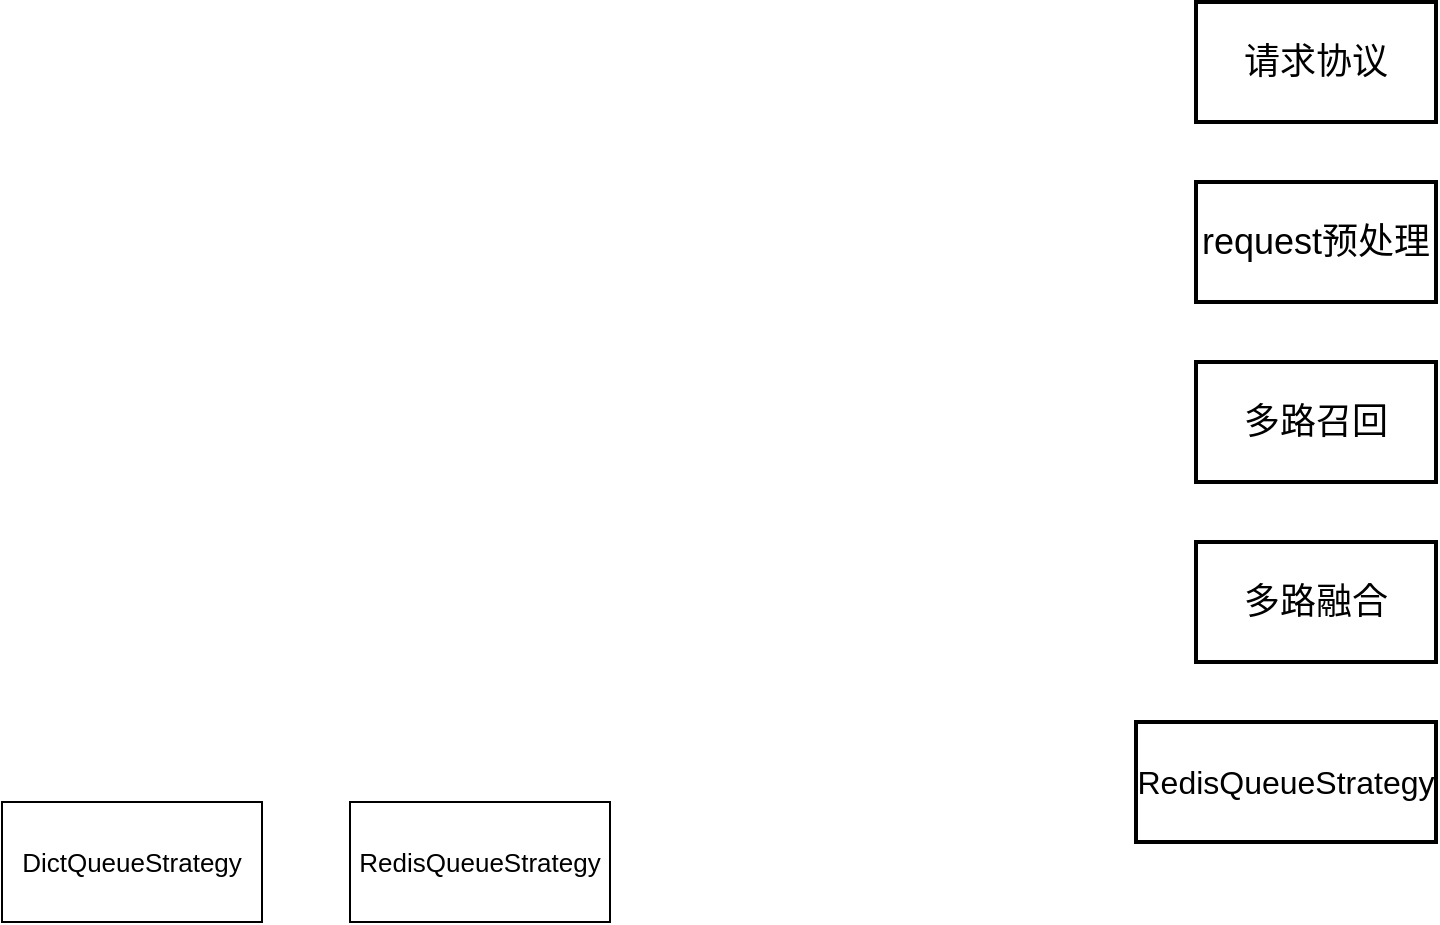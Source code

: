 <mxfile version="21.6.6" type="github">
  <diagram name="第 1 页" id="PQbubEj_4KLe9oqrwpNI">
    <mxGraphModel dx="989" dy="545" grid="1" gridSize="10" guides="1" tooltips="1" connect="1" arrows="1" fold="1" page="1" pageScale="1" pageWidth="827" pageHeight="1169" math="0" shadow="0">
      <root>
        <mxCell id="0" />
        <mxCell id="1" parent="0" />
        <mxCell id="LfMepDD0R_to_-wLiITT-1" value="&lt;font style=&quot;font-size: 13px;&quot;&gt;DictQueueStrategy&lt;/font&gt;" style="rounded=0;whiteSpace=wrap;html=1;strokeWidth=1;" vertex="1" parent="1">
          <mxGeometry x="110" y="430" width="130" height="60" as="geometry" />
        </mxCell>
        <mxCell id="LfMepDD0R_to_-wLiITT-2" value="&lt;span style=&quot;font-size: 18px;&quot;&gt;request预处理&lt;/span&gt;" style="rounded=0;whiteSpace=wrap;html=1;strokeWidth=2;" vertex="1" parent="1">
          <mxGeometry x="707" y="120" width="120" height="60" as="geometry" />
        </mxCell>
        <mxCell id="LfMepDD0R_to_-wLiITT-3" value="&lt;span style=&quot;font-size: 18px;&quot;&gt;请求协议&lt;/span&gt;" style="rounded=0;whiteSpace=wrap;html=1;strokeWidth=2;" vertex="1" parent="1">
          <mxGeometry x="707" y="30" width="120" height="60" as="geometry" />
        </mxCell>
        <mxCell id="LfMepDD0R_to_-wLiITT-4" value="&lt;span style=&quot;font-size: 18px;&quot;&gt;多路召回&lt;/span&gt;" style="rounded=0;whiteSpace=wrap;html=1;strokeWidth=2;" vertex="1" parent="1">
          <mxGeometry x="707" y="210" width="120" height="60" as="geometry" />
        </mxCell>
        <mxCell id="LfMepDD0R_to_-wLiITT-5" value="&lt;span style=&quot;font-size: 18px;&quot;&gt;多路融合&lt;/span&gt;" style="rounded=0;whiteSpace=wrap;html=1;strokeWidth=2;" vertex="1" parent="1">
          <mxGeometry x="707" y="300" width="120" height="60" as="geometry" />
        </mxCell>
        <mxCell id="LfMepDD0R_to_-wLiITT-7" value="&lt;font style=&quot;font-size: 16px;&quot;&gt;RedisQueueStrategy&lt;/font&gt;" style="rounded=0;whiteSpace=wrap;html=1;strokeWidth=2;" vertex="1" parent="1">
          <mxGeometry x="677" y="390" width="150" height="60" as="geometry" />
        </mxCell>
        <mxCell id="LfMepDD0R_to_-wLiITT-8" value="&lt;font style=&quot;font-size: 13px;&quot;&gt;RedisQueueStrategy&lt;/font&gt;" style="rounded=0;whiteSpace=wrap;html=1;strokeWidth=1;" vertex="1" parent="1">
          <mxGeometry x="284" y="430" width="130" height="60" as="geometry" />
        </mxCell>
      </root>
    </mxGraphModel>
  </diagram>
</mxfile>
